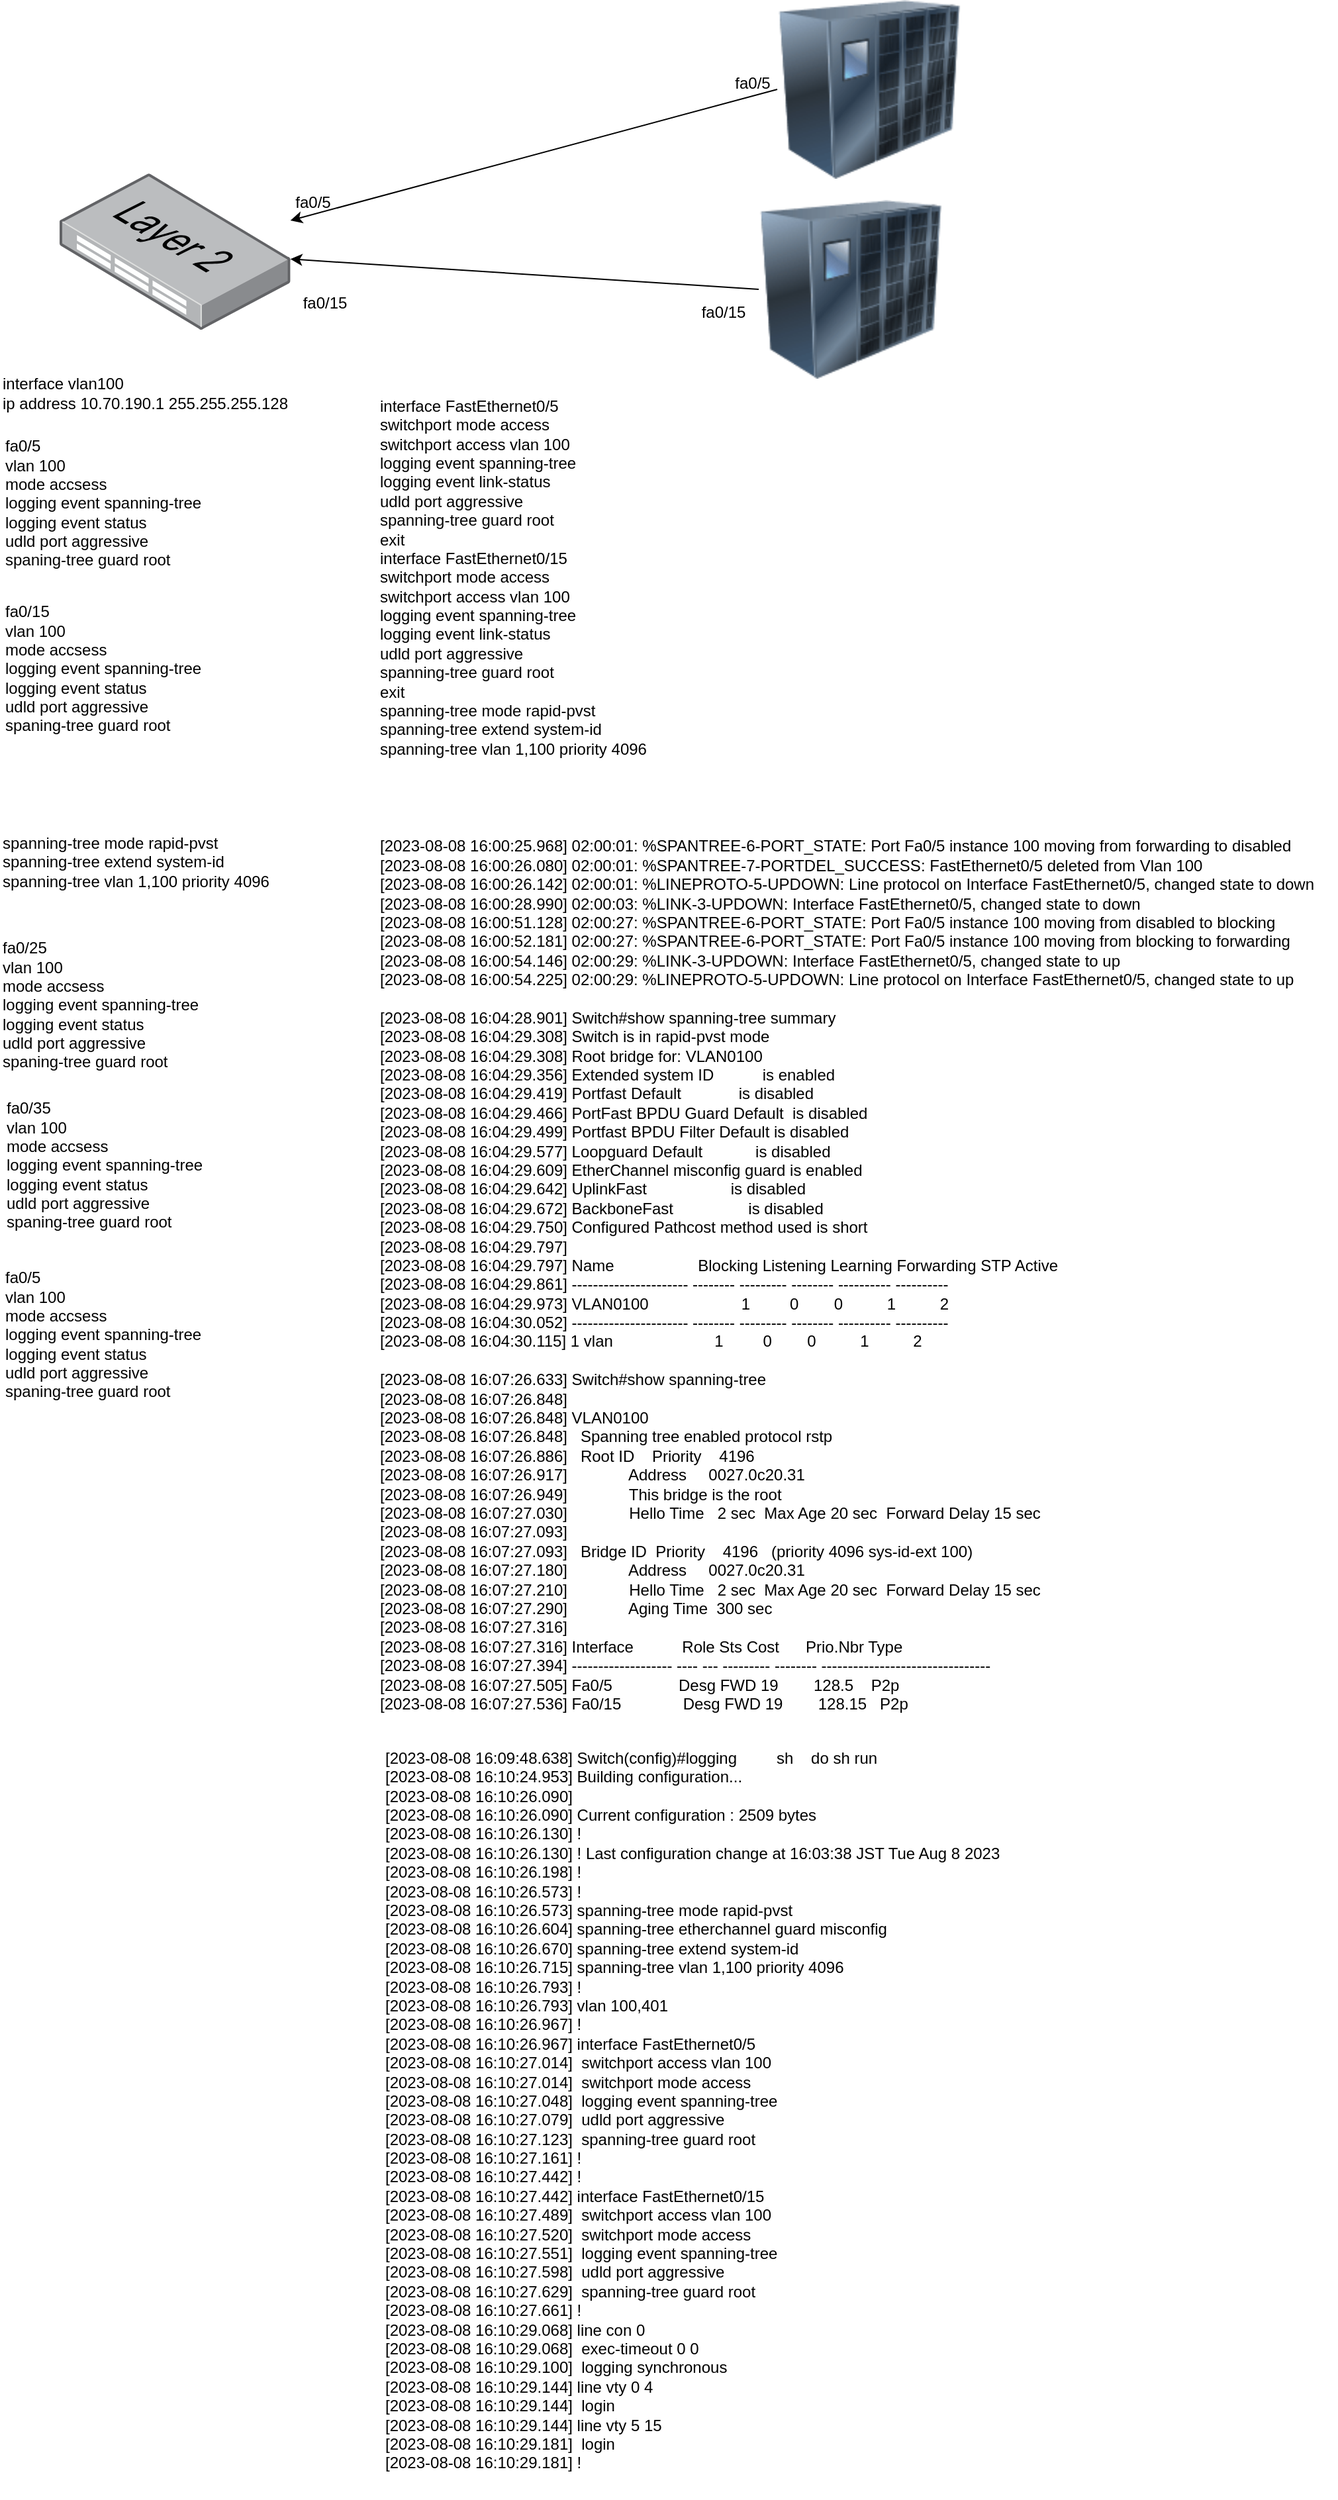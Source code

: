 <mxfile version="21.6.5" type="github">
  <diagram name="ページ1" id="oNyxpO08OiyF5CEFqEO7">
    <mxGraphModel dx="1478" dy="978" grid="0" gridSize="10" guides="1" tooltips="1" connect="1" arrows="1" fold="1" page="1" pageScale="1" pageWidth="827" pageHeight="1169" math="0" shadow="0">
      <root>
        <mxCell id="0" />
        <mxCell id="1" parent="0" />
        <mxCell id="rc_pYtMj7Cxb_ZD59GfT-1" value="" style="image;points=[];aspect=fixed;html=1;align=center;shadow=0;dashed=0;image=img/lib/allied_telesis/switch/Switch_48_port_L2.svg;" parent="1" vertex="1">
          <mxGeometry x="101" y="148" width="174.32" height="118" as="geometry" />
        </mxCell>
        <mxCell id="rc_pYtMj7Cxb_ZD59GfT-4" value="fa0/5" style="text;html=1;align=center;verticalAlign=middle;resizable=0;points=[];autosize=1;strokeColor=none;fillColor=none;" parent="1" vertex="1">
          <mxGeometry x="269" y="157" width="45" height="26" as="geometry" />
        </mxCell>
        <mxCell id="rc_pYtMj7Cxb_ZD59GfT-5" value="fa0/5" style="text;html=1;align=center;verticalAlign=middle;resizable=0;points=[];autosize=1;strokeColor=none;fillColor=none;" parent="1" vertex="1">
          <mxGeometry x="601" y="67" width="45" height="26" as="geometry" />
        </mxCell>
        <mxCell id="rc_pYtMj7Cxb_ZD59GfT-6" value="fa0/15" style="text;html=1;align=center;verticalAlign=middle;resizable=0;points=[];autosize=1;strokeColor=none;fillColor=none;" parent="1" vertex="1">
          <mxGeometry x="576" y="240" width="51" height="26" as="geometry" />
        </mxCell>
        <mxCell id="rc_pYtMj7Cxb_ZD59GfT-7" value="fa0/15" style="text;html=1;align=center;verticalAlign=middle;resizable=0;points=[];autosize=1;strokeColor=none;fillColor=none;" parent="1" vertex="1">
          <mxGeometry x="275.32" y="233" width="51" height="26" as="geometry" />
        </mxCell>
        <mxCell id="AWA5ZTeRcKUN1QfWkaL_-2" style="rounded=0;orthogonalLoop=1;jettySize=auto;html=1;exitX=0;exitY=0.5;exitDx=0;exitDy=0;" parent="1" source="rc_pYtMj7Cxb_ZD59GfT-8" target="rc_pYtMj7Cxb_ZD59GfT-1" edge="1">
          <mxGeometry relative="1" as="geometry" />
        </mxCell>
        <mxCell id="rc_pYtMj7Cxb_ZD59GfT-8" value="" style="image;html=1;image=img/lib/clip_art/networking/UPS_128x128.png" parent="1" vertex="1">
          <mxGeometry x="643" y="17" width="139" height="135" as="geometry" />
        </mxCell>
        <mxCell id="rc_pYtMj7Cxb_ZD59GfT-9" value="fa0/5&lt;br&gt;vlan 100&lt;br&gt;mode accsess&lt;br&gt;logging event spanning-tree&lt;br&gt;logging event status&lt;br&gt;udld port aggressive&lt;br&gt;spaning-tree guard root&lt;br&gt;" style="text;html=1;align=left;verticalAlign=middle;resizable=0;points=[];autosize=1;strokeColor=none;fillColor=none;" parent="1" vertex="1">
          <mxGeometry x="58" y="340" width="166" height="113" as="geometry" />
        </mxCell>
        <mxCell id="rc_pYtMj7Cxb_ZD59GfT-10" value="fa0/15&lt;br&gt;vlan 100&lt;br&gt;mode accsess&lt;br&gt;logging event spanning-tree&lt;br&gt;logging event status&lt;br&gt;udld port aggressive&lt;br&gt;spaning-tree guard root" style="text;html=1;align=left;verticalAlign=middle;resizable=0;points=[];autosize=1;strokeColor=none;fillColor=none;" parent="1" vertex="1">
          <mxGeometry x="58" y="465" width="166" height="113" as="geometry" />
        </mxCell>
        <mxCell id="rc_pYtMj7Cxb_ZD59GfT-12" value="interface vlan100&lt;br&gt;ip address 10.70.190.1 255.255.255.128" style="text;html=1;align=left;verticalAlign=middle;resizable=0;points=[];autosize=1;strokeColor=none;fillColor=none;" parent="1" vertex="1">
          <mxGeometry x="56.32" y="293" width="234" height="41" as="geometry" />
        </mxCell>
        <mxCell id="rc_pYtMj7Cxb_ZD59GfT-13" value="spanning-tree mode rapid-pvst&lt;br&gt;spanning-tree extend system-id&lt;br&gt;spanning-tree vlan 1,100 priority 4096" style="text;html=1;align=left;verticalAlign=middle;resizable=0;points=[];autosize=1;strokeColor=none;fillColor=none;" parent="1" vertex="1">
          <mxGeometry x="56.32" y="640" width="219" height="55" as="geometry" />
        </mxCell>
        <mxCell id="rc_pYtMj7Cxb_ZD59GfT-14" value="fa0/25&lt;br&gt;vlan 100&lt;br&gt;mode accsess&lt;br&gt;logging event spanning-tree&lt;br&gt;logging event status&lt;br&gt;udld port aggressive&lt;br&gt;spaning-tree guard root" style="text;html=1;align=left;verticalAlign=middle;resizable=0;points=[];autosize=1;strokeColor=none;fillColor=none;" parent="1" vertex="1">
          <mxGeometry x="56.32" y="719" width="166" height="113" as="geometry" />
        </mxCell>
        <mxCell id="rc_pYtMj7Cxb_ZD59GfT-15" value="fa0/5&lt;br&gt;vlan 100&lt;br&gt;mode accsess&lt;br&gt;logging event spanning-tree&lt;br&gt;logging event status&lt;br&gt;udld port aggressive&lt;br&gt;spaning-tree guard root&lt;br&gt;" style="text;html=1;align=left;verticalAlign=middle;resizable=0;points=[];autosize=1;strokeColor=none;fillColor=none;" parent="1" vertex="1">
          <mxGeometry x="58.0" y="968" width="166" height="113" as="geometry" />
        </mxCell>
        <mxCell id="rc_pYtMj7Cxb_ZD59GfT-16" value="fa0/35&lt;br&gt;vlan 100&lt;br&gt;mode accsess&lt;br&gt;logging event spanning-tree&lt;br&gt;logging event status&lt;br&gt;udld port aggressive&lt;br&gt;spaning-tree guard root" style="text;html=1;align=left;verticalAlign=middle;resizable=0;points=[];autosize=1;strokeColor=none;fillColor=none;" parent="1" vertex="1">
          <mxGeometry x="58.84" y="840" width="166" height="113" as="geometry" />
        </mxCell>
        <mxCell id="rc_pYtMj7Cxb_ZD59GfT-19" value="&lt;div&gt;interface FastEthernet0/5&lt;/div&gt;&lt;div&gt;switchport mode access&lt;/div&gt;&lt;div&gt;switchport access vlan 100&lt;/div&gt;&lt;div&gt;logging event spanning-tree&lt;/div&gt;&lt;div&gt;logging event link-status&lt;/div&gt;&lt;div&gt;udld port aggressive&lt;/div&gt;&lt;div&gt;spanning-tree guard root&lt;/div&gt;&lt;div&gt;exit&lt;/div&gt;&lt;div&gt;interface FastEthernet0/15&lt;/div&gt;&lt;div&gt;switchport mode access&lt;/div&gt;&lt;div&gt;switchport access vlan 100&lt;/div&gt;&lt;div&gt;logging event spanning-tree&lt;/div&gt;&lt;div&gt;logging event link-status&lt;/div&gt;&lt;div&gt;udld port aggressive&lt;/div&gt;&lt;div&gt;spanning-tree guard root&lt;/div&gt;&lt;div&gt;exit&lt;/div&gt;&lt;div&gt;spanning-tree mode rapid-pvst&lt;/div&gt;&lt;div&gt;spanning-tree extend system-id&lt;/div&gt;&lt;div&gt;spanning-tree vlan 1,100 priority 4096&lt;/div&gt;" style="text;html=1;align=left;verticalAlign=middle;resizable=0;points=[];autosize=1;strokeColor=none;fillColor=none;" parent="1" vertex="1">
          <mxGeometry x="341" y="310" width="219" height="285" as="geometry" />
        </mxCell>
        <mxCell id="AWA5ZTeRcKUN1QfWkaL_-3" style="rounded=0;orthogonalLoop=1;jettySize=auto;html=1;exitX=0;exitY=0.5;exitDx=0;exitDy=0;" parent="1" source="AWA5ZTeRcKUN1QfWkaL_-1" target="rc_pYtMj7Cxb_ZD59GfT-1" edge="1">
          <mxGeometry relative="1" as="geometry" />
        </mxCell>
        <mxCell id="AWA5ZTeRcKUN1QfWkaL_-1" value="" style="image;html=1;image=img/lib/clip_art/networking/UPS_128x128.png" parent="1" vertex="1">
          <mxGeometry x="629" y="168" width="139" height="135" as="geometry" />
        </mxCell>
        <mxCell id="nC0fyLkb2TrGNXtTHal--1" value="&lt;div&gt;[2023-08-08 16:00:25.968] 02:00:01: %SPANTREE-6-PORT_STATE: Port Fa0/5 instance 100 moving from forwarding to disabled&lt;/div&gt;&lt;div&gt;[2023-08-08 16:00:26.080] 02:00:01: %SPANTREE-7-PORTDEL_SUCCESS: FastEthernet0/5 deleted from Vlan 100&lt;/div&gt;&lt;div&gt;[2023-08-08 16:00:26.142] 02:00:01: %LINEPROTO-5-UPDOWN: Line protocol on Interface FastEthernet0/5, changed state to down&lt;/div&gt;&lt;div&gt;[2023-08-08 16:00:28.990] 02:00:03: %LINK-3-UPDOWN: Interface FastEthernet0/5, changed state to down&lt;/div&gt;&lt;div&gt;[2023-08-08 16:00:51.128] 02:00:27: %SPANTREE-6-PORT_STATE: Port Fa0/5 instance 100 moving from disabled to blocking&lt;/div&gt;&lt;div&gt;[2023-08-08 16:00:52.181] 02:00:27: %SPANTREE-6-PORT_STATE: Port Fa0/5 instance 100 moving from blocking to forwarding&lt;/div&gt;&lt;div&gt;[2023-08-08 16:00:54.146] 02:00:29: %LINK-3-UPDOWN: Interface FastEthernet0/5, changed state to up&lt;/div&gt;&lt;div&gt;[2023-08-08 16:00:54.225] 02:00:29: %LINEPROTO-5-UPDOWN: Line protocol on Interface FastEthernet0/5, changed state to up&lt;/div&gt;&lt;div&gt;&lt;br&gt;&lt;/div&gt;&lt;div&gt;[2023-08-08 16:04:28.901] Switch#show spanning-tree summary&amp;nbsp;&lt;/div&gt;&lt;div&gt;[2023-08-08 16:04:29.308] Switch is in rapid-pvst mode&lt;/div&gt;&lt;div&gt;[2023-08-08 16:04:29.308] Root bridge for: VLAN0100&lt;/div&gt;&lt;div&gt;[2023-08-08 16:04:29.356] Extended system ID&amp;nbsp; &amp;nbsp; &amp;nbsp; &amp;nbsp; &amp;nbsp; &amp;nbsp;is enabled&lt;/div&gt;&lt;div&gt;[2023-08-08 16:04:29.419] Portfast Default&amp;nbsp; &amp;nbsp; &amp;nbsp; &amp;nbsp; &amp;nbsp; &amp;nbsp; &amp;nbsp;is disabled&lt;/div&gt;&lt;div&gt;[2023-08-08 16:04:29.466] PortFast BPDU Guard Default&amp;nbsp; is disabled&lt;/div&gt;&lt;div&gt;[2023-08-08 16:04:29.499] Portfast BPDU Filter Default is disabled&lt;/div&gt;&lt;div&gt;[2023-08-08 16:04:29.577] Loopguard Default&amp;nbsp; &amp;nbsp; &amp;nbsp; &amp;nbsp; &amp;nbsp; &amp;nbsp; is disabled&lt;/div&gt;&lt;div&gt;[2023-08-08 16:04:29.609] EtherChannel misconfig guard is enabled&lt;/div&gt;&lt;div&gt;[2023-08-08 16:04:29.642] UplinkFast&amp;nbsp; &amp;nbsp; &amp;nbsp; &amp;nbsp; &amp;nbsp; &amp;nbsp; &amp;nbsp; &amp;nbsp; &amp;nbsp; &amp;nbsp;is disabled&lt;/div&gt;&lt;div&gt;[2023-08-08 16:04:29.672] BackboneFast&amp;nbsp; &amp;nbsp; &amp;nbsp; &amp;nbsp; &amp;nbsp; &amp;nbsp; &amp;nbsp; &amp;nbsp; &amp;nbsp;is disabled&lt;/div&gt;&lt;div&gt;[2023-08-08 16:04:29.750] Configured Pathcost method used is short&lt;/div&gt;&lt;div&gt;[2023-08-08 16:04:29.797]&amp;nbsp;&lt;/div&gt;&lt;div&gt;[2023-08-08 16:04:29.797] Name&amp;nbsp; &amp;nbsp; &amp;nbsp; &amp;nbsp; &amp;nbsp; &amp;nbsp; &amp;nbsp; &amp;nbsp; &amp;nbsp; &amp;nbsp;Blocking Listening Learning Forwarding STP Active&lt;/div&gt;&lt;div&gt;[2023-08-08 16:04:29.861] ---------------------- -------- --------- -------- ---------- ----------&lt;/div&gt;&lt;div&gt;[2023-08-08 16:04:29.973] VLAN0100&amp;nbsp; &amp;nbsp; &amp;nbsp; &amp;nbsp; &amp;nbsp; &amp;nbsp; &amp;nbsp; &amp;nbsp; &amp;nbsp; &amp;nbsp; &amp;nbsp;1&amp;nbsp; &amp;nbsp; &amp;nbsp; &amp;nbsp; &amp;nbsp;0&amp;nbsp; &amp;nbsp; &amp;nbsp; &amp;nbsp; 0&amp;nbsp; &amp;nbsp; &amp;nbsp; &amp;nbsp; &amp;nbsp; 1&amp;nbsp; &amp;nbsp; &amp;nbsp; &amp;nbsp; &amp;nbsp; 2&lt;/div&gt;&lt;div&gt;[2023-08-08 16:04:30.052] ---------------------- -------- --------- -------- ---------- ----------&lt;/div&gt;&lt;div&gt;[2023-08-08 16:04:30.115] 1 vlan&amp;nbsp; &amp;nbsp; &amp;nbsp; &amp;nbsp; &amp;nbsp; &amp;nbsp; &amp;nbsp; &amp;nbsp; &amp;nbsp; &amp;nbsp; &amp;nbsp; &amp;nbsp;1&amp;nbsp; &amp;nbsp; &amp;nbsp; &amp;nbsp; &amp;nbsp;0&amp;nbsp; &amp;nbsp; &amp;nbsp; &amp;nbsp; 0&amp;nbsp; &amp;nbsp; &amp;nbsp; &amp;nbsp; &amp;nbsp; 1&amp;nbsp; &amp;nbsp; &amp;nbsp; &amp;nbsp; &amp;nbsp; 2&lt;/div&gt;&lt;div&gt;&lt;br&gt;&lt;/div&gt;&lt;div&gt;[2023-08-08 16:07:26.633] Switch#show spanning-tree&amp;nbsp;&lt;/div&gt;&lt;div&gt;[2023-08-08 16:07:26.848]&amp;nbsp;&lt;/div&gt;&lt;div&gt;[2023-08-08 16:07:26.848] VLAN0100&lt;/div&gt;&lt;div&gt;[2023-08-08 16:07:26.848]&amp;nbsp; &amp;nbsp;Spanning tree enabled protocol rstp&lt;/div&gt;&lt;div&gt;[2023-08-08 16:07:26.886]&amp;nbsp; &amp;nbsp;Root ID&amp;nbsp; &amp;nbsp; Priority&amp;nbsp; &amp;nbsp; 4196&lt;/div&gt;&lt;div&gt;[2023-08-08 16:07:26.917]&amp;nbsp; &amp;nbsp; &amp;nbsp; &amp;nbsp; &amp;nbsp; &amp;nbsp; &amp;nbsp; Address&amp;nbsp; &amp;nbsp; &amp;nbsp;0027.0c20.31&lt;/div&gt;&lt;div&gt;[2023-08-08 16:07:26.949]&amp;nbsp; &amp;nbsp; &amp;nbsp; &amp;nbsp; &amp;nbsp; &amp;nbsp; &amp;nbsp; This bridge is the root&lt;/div&gt;&lt;div&gt;[2023-08-08 16:07:27.030]&amp;nbsp; &amp;nbsp; &amp;nbsp; &amp;nbsp; &amp;nbsp; &amp;nbsp; &amp;nbsp; Hello Time&amp;nbsp; &amp;nbsp;2 sec&amp;nbsp; Max Age 20 sec&amp;nbsp; Forward Delay 15 sec&lt;/div&gt;&lt;div&gt;[2023-08-08 16:07:27.093]&amp;nbsp;&lt;/div&gt;&lt;div&gt;[2023-08-08 16:07:27.093]&amp;nbsp; &amp;nbsp;Bridge ID&amp;nbsp; Priority&amp;nbsp; &amp;nbsp; 4196&amp;nbsp; &amp;nbsp;(priority 4096 sys-id-ext 100)&lt;/div&gt;&lt;div&gt;[2023-08-08 16:07:27.180]&amp;nbsp; &amp;nbsp; &amp;nbsp; &amp;nbsp; &amp;nbsp; &amp;nbsp; &amp;nbsp; Address&amp;nbsp; &amp;nbsp; &amp;nbsp;0027.0c20.31&lt;/div&gt;&lt;div&gt;[2023-08-08 16:07:27.210]&amp;nbsp; &amp;nbsp; &amp;nbsp; &amp;nbsp; &amp;nbsp; &amp;nbsp; &amp;nbsp; Hello Time&amp;nbsp; &amp;nbsp;2 sec&amp;nbsp; Max Age 20 sec&amp;nbsp; Forward Delay 15 sec&lt;/div&gt;&lt;div&gt;[2023-08-08 16:07:27.290]&amp;nbsp; &amp;nbsp; &amp;nbsp; &amp;nbsp; &amp;nbsp; &amp;nbsp; &amp;nbsp; Aging Time&amp;nbsp; 300 sec&lt;/div&gt;&lt;div&gt;[2023-08-08 16:07:27.316]&amp;nbsp;&lt;/div&gt;&lt;div&gt;[2023-08-08 16:07:27.316] Interface&amp;nbsp; &amp;nbsp; &amp;nbsp; &amp;nbsp; &amp;nbsp; &amp;nbsp;Role Sts Cost&amp;nbsp; &amp;nbsp; &amp;nbsp; Prio.Nbr Type&lt;/div&gt;&lt;div&gt;[2023-08-08 16:07:27.394] ------------------- ---- --- --------- -------- --------------------------------&lt;/div&gt;&lt;div&gt;[2023-08-08 16:07:27.505] Fa0/5&amp;nbsp; &amp;nbsp; &amp;nbsp; &amp;nbsp; &amp;nbsp; &amp;nbsp; &amp;nbsp; &amp;nbsp;Desg FWD 19&amp;nbsp; &amp;nbsp; &amp;nbsp; &amp;nbsp; 128.5&amp;nbsp; &amp;nbsp; P2p&amp;nbsp;&lt;/div&gt;&lt;div&gt;[2023-08-08 16:07:27.536] Fa0/15&amp;nbsp; &amp;nbsp; &amp;nbsp; &amp;nbsp; &amp;nbsp; &amp;nbsp; &amp;nbsp; Desg FWD 19&amp;nbsp; &amp;nbsp; &amp;nbsp; &amp;nbsp; 128.15&amp;nbsp; &amp;nbsp;P2p&amp;nbsp;&lt;/div&gt;&lt;div&gt;&lt;br&gt;&lt;/div&gt;" style="text;html=1;align=left;verticalAlign=middle;resizable=0;points=[];autosize=1;strokeColor=none;fillColor=none;" parent="1" vertex="1">
          <mxGeometry x="341" y="642" width="724" height="689" as="geometry" />
        </mxCell>
        <mxCell id="FxtgmUwDAM-0xm9ztwbg-1" value="&lt;div&gt;&lt;div&gt;[2023-08-08 16:09:48.638] Switch(config)#logging&amp;nbsp; &amp;nbsp; &amp;nbsp; &amp;nbsp; &amp;nbsp;sh&amp;nbsp; &amp;nbsp; do sh run&lt;/div&gt;&lt;div&gt;[2023-08-08 16:10:24.953] Building configuration...&lt;/div&gt;&lt;div&gt;[2023-08-08 16:10:26.090]&amp;nbsp;&lt;/div&gt;&lt;div&gt;[2023-08-08 16:10:26.090] Current configuration : 2509 bytes&lt;/div&gt;&lt;div&gt;[2023-08-08 16:10:26.130] !&lt;/div&gt;&lt;div&gt;[2023-08-08 16:10:26.130] ! Last configuration change at 16:03:38 JST Tue Aug 8 2023&lt;/div&gt;&lt;div&gt;[2023-08-08 16:10:26.198] !&lt;/div&gt;&lt;div&gt;[2023-08-08 16:10:26.573] !&lt;/div&gt;&lt;div&gt;[2023-08-08 16:10:26.573] spanning-tree mode rapid-pvst&lt;/div&gt;&lt;div&gt;[2023-08-08 16:10:26.604] spanning-tree etherchannel guard misconfig&lt;/div&gt;&lt;div&gt;[2023-08-08 16:10:26.670] spanning-tree extend system-id&lt;/div&gt;&lt;div&gt;[2023-08-08 16:10:26.715] spanning-tree vlan 1,100 priority 4096&lt;/div&gt;&lt;div&gt;[2023-08-08 16:10:26.793] !&lt;/div&gt;&lt;div&gt;[2023-08-08 16:10:26.793] vlan 100,401&amp;nbsp;&lt;/div&gt;&lt;div&gt;[2023-08-08 16:10:26.967] !&lt;/div&gt;&lt;div&gt;[2023-08-08 16:10:26.967] interface FastEthernet0/5&lt;/div&gt;&lt;div&gt;[2023-08-08 16:10:27.014]&amp;nbsp; switchport access vlan 100&lt;/div&gt;&lt;div&gt;[2023-08-08 16:10:27.014]&amp;nbsp; switchport mode access&lt;/div&gt;&lt;div&gt;[2023-08-08 16:10:27.048]&amp;nbsp; logging event spanning-tree&lt;/div&gt;&lt;div&gt;[2023-08-08 16:10:27.079]&amp;nbsp; udld port aggressive&lt;/div&gt;&lt;div&gt;[2023-08-08 16:10:27.123]&amp;nbsp; spanning-tree guard root&lt;/div&gt;&lt;div&gt;[2023-08-08 16:10:27.161] !&lt;/div&gt;&lt;div&gt;[2023-08-08 16:10:27.442] !&lt;/div&gt;&lt;div&gt;[2023-08-08 16:10:27.442] interface FastEthernet0/15&lt;/div&gt;&lt;div&gt;[2023-08-08 16:10:27.489]&amp;nbsp; switchport access vlan 100&lt;/div&gt;&lt;div&gt;[2023-08-08 16:10:27.520]&amp;nbsp; switchport mode access&lt;/div&gt;&lt;div&gt;[2023-08-08 16:10:27.551]&amp;nbsp; logging event spanning-tree&lt;/div&gt;&lt;div&gt;[2023-08-08 16:10:27.598]&amp;nbsp; udld port aggressive&lt;/div&gt;&lt;div&gt;[2023-08-08 16:10:27.629]&amp;nbsp; spanning-tree guard root&lt;/div&gt;&lt;div&gt;[2023-08-08 16:10:27.661] !&lt;/div&gt;&lt;div&gt;[2023-08-08 16:10:29.068] line con 0&lt;/div&gt;&lt;div&gt;[2023-08-08 16:10:29.068]&amp;nbsp; exec-timeout 0 0&lt;/div&gt;&lt;div&gt;[2023-08-08 16:10:29.100]&amp;nbsp; logging synchronous&lt;/div&gt;&lt;div&gt;[2023-08-08 16:10:29.144] line vty 0 4&lt;/div&gt;&lt;div&gt;[2023-08-08 16:10:29.144]&amp;nbsp; login&lt;/div&gt;&lt;div&gt;[2023-08-08 16:10:29.144] line vty 5 15&lt;/div&gt;&lt;div&gt;[2023-08-08 16:10:29.181]&amp;nbsp; login&lt;/div&gt;&lt;div&gt;[2023-08-08 16:10:29.181] !&lt;/div&gt;&lt;/div&gt;&lt;div&gt;&lt;br&gt;&lt;/div&gt;" style="text;html=1;align=left;verticalAlign=middle;resizable=0;points=[];autosize=1;strokeColor=none;fillColor=none;" parent="1" vertex="1">
          <mxGeometry x="345" y="1331" width="482" height="573" as="geometry" />
        </mxCell>
      </root>
    </mxGraphModel>
  </diagram>
</mxfile>
